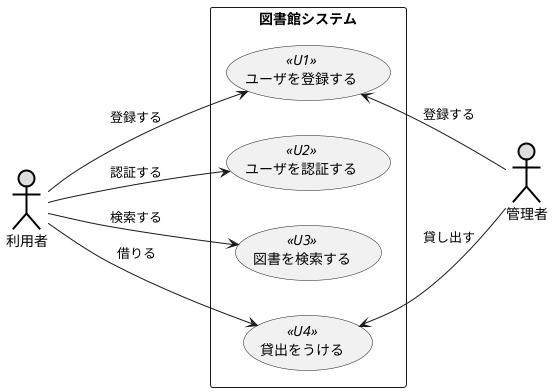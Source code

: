 @startuml 例題3
left to right direction
actor 利用者#DDDDDD;line:black;line.bold;
actor 管理者#DDDDDD;line:black;line.bold;
rectangle 図書館システム {
usecase ユーザを登録する << U1 >>
usecase ユーザを認証する << U2 >>
usecase 図書を検索する << U3 >>
usecase 貸出をうける << U4 >>
}
利用者--> ユーザを登録する : 登録する
利用者---> ユーザを認証する : 認証する
利用者---> 図書を検索する : 検索する
利用者--> 貸出をうける : 借りる
ユーザを登録する <-- 管理者 : 登録する
貸出をうける <-- 管理者 : 貸し出す
@enduml